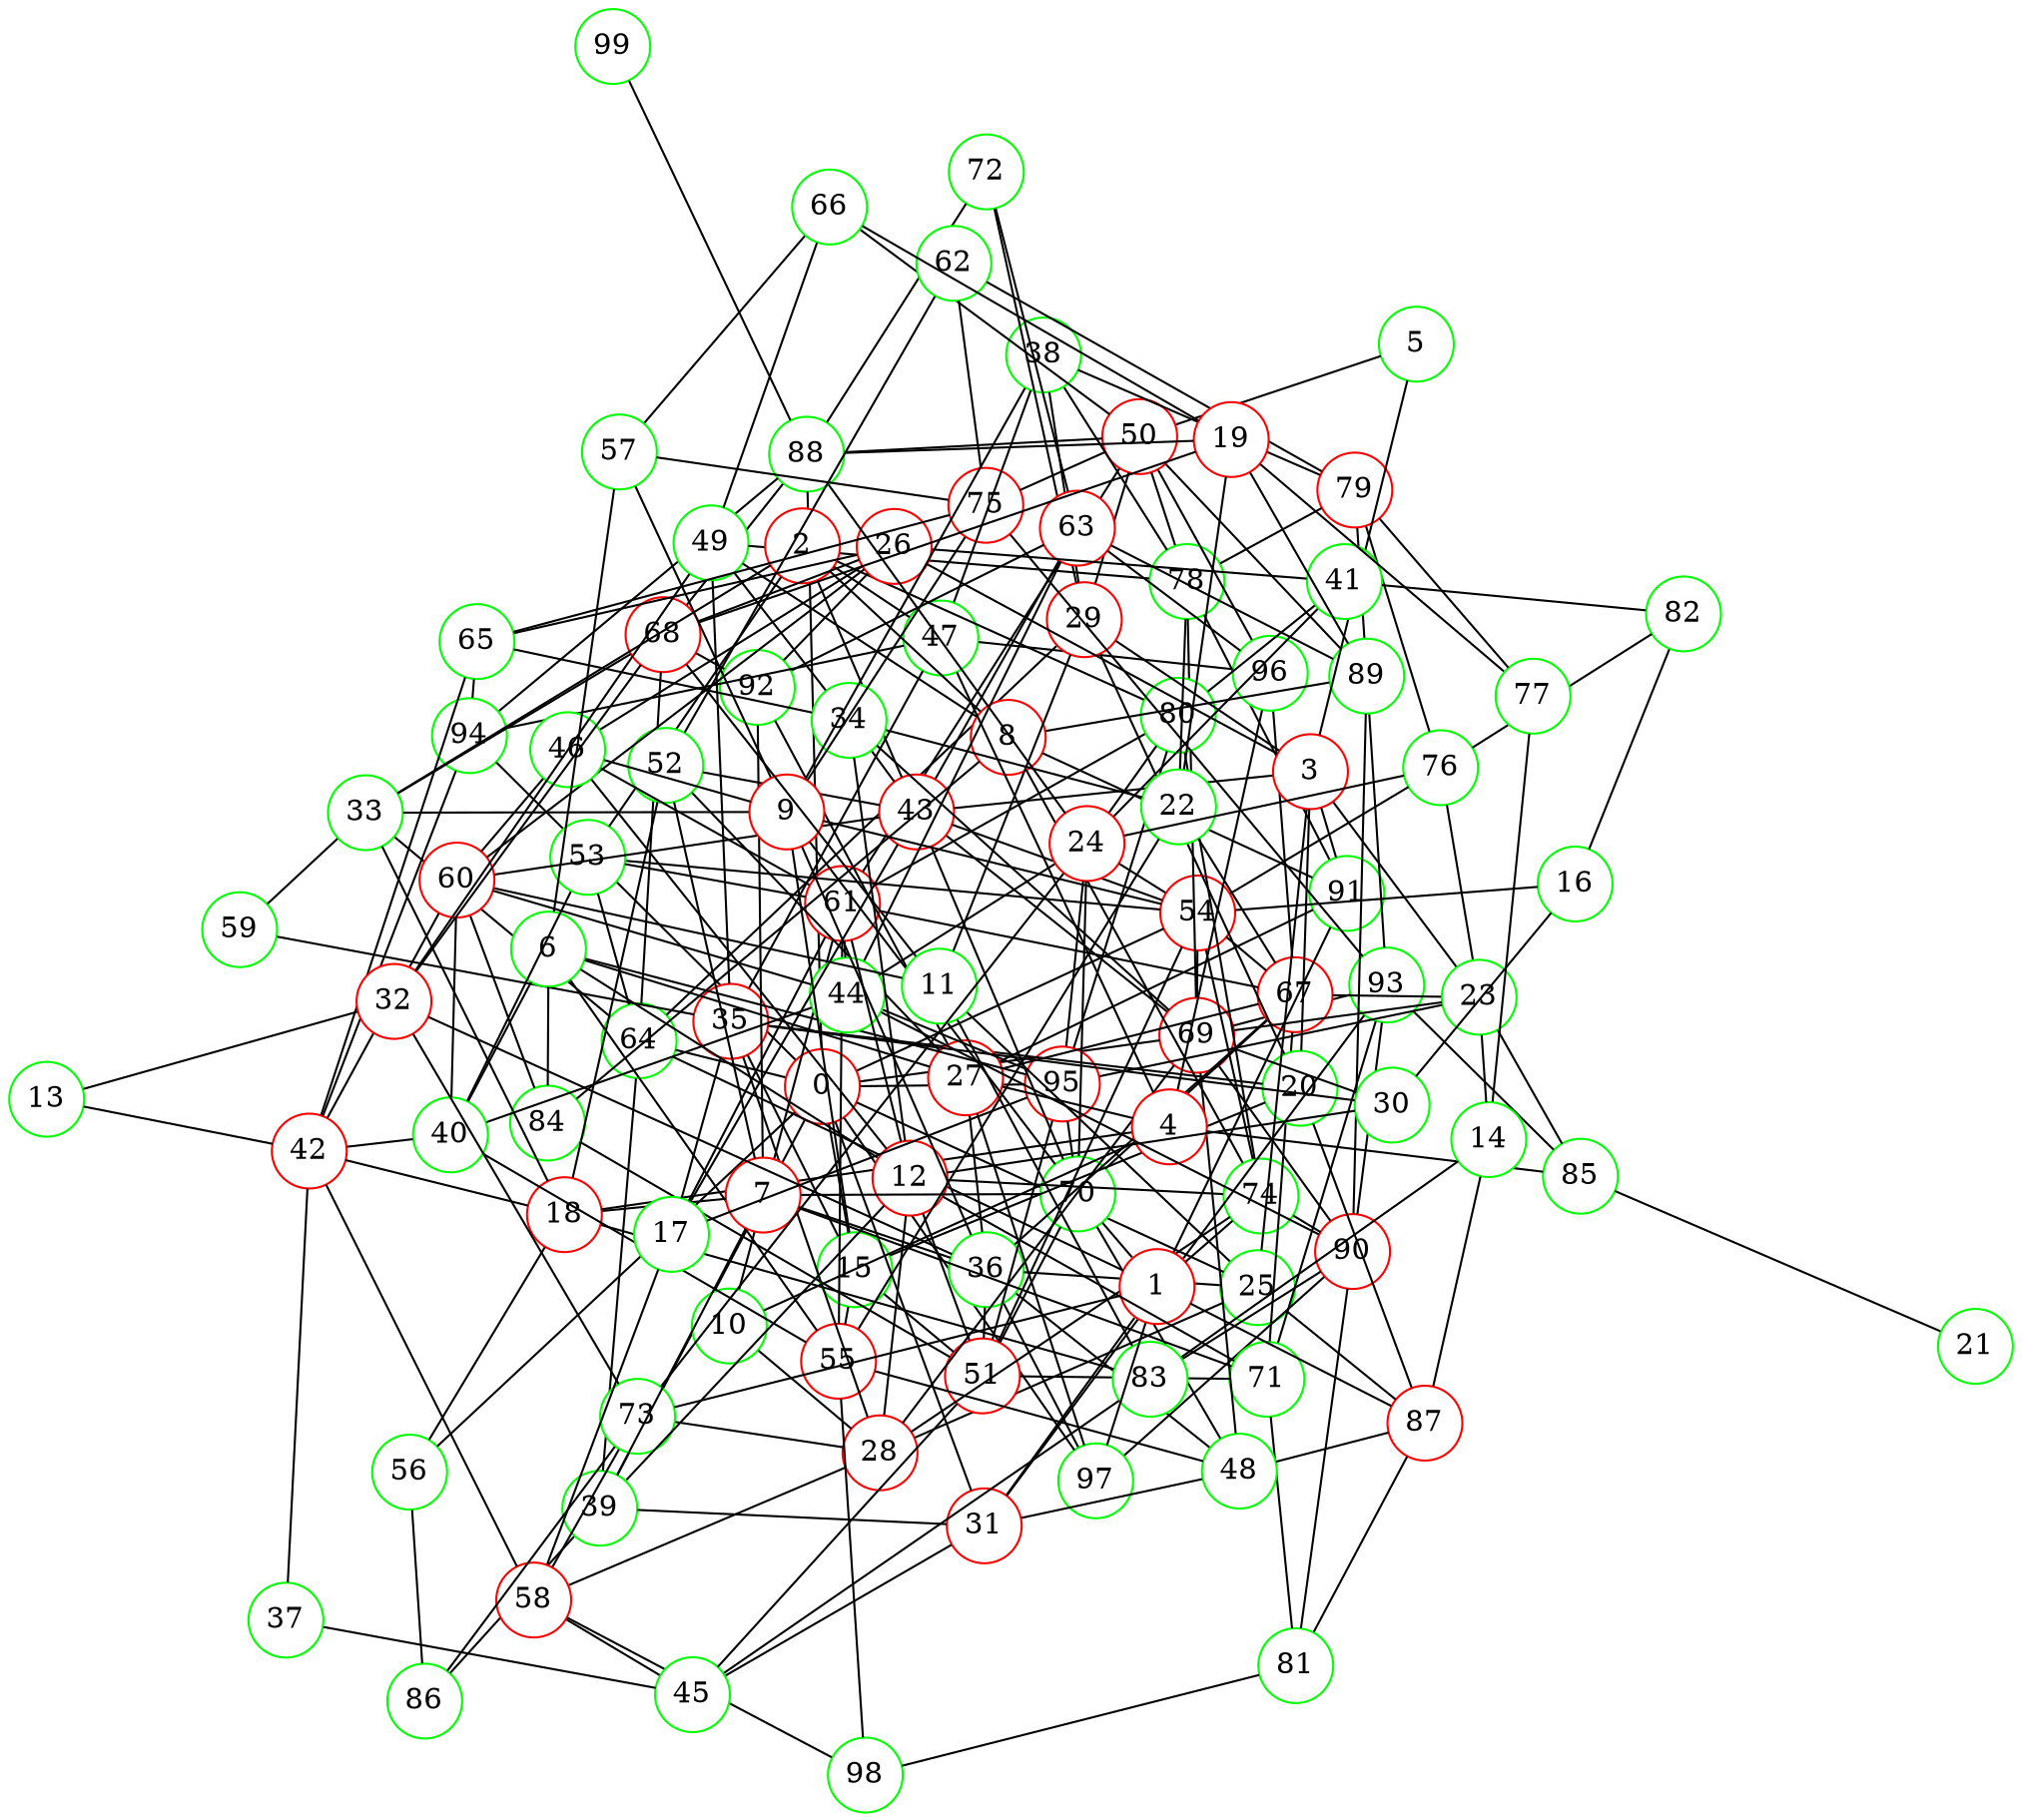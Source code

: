 graph {
graph ["layout"="fdp"]
node ["style"="filled","fillcolor"="white","fixedsize"="true","shape"="circle"]
"0" ["color"="red"]
"64" ["color"="green"]
"68" ["color"="red"]
"88" ["color"="green"]
"99" ["color"="green"]
"94" ["color"="green"]
"92" ["color"="green"]
"97" ["color"="green"]
"69" ["color"="red"]
"90" ["color"="red"]
"93" ["color"="green"]
"78" ["color"="green"]
"91" ["color"="green"]
"79" ["color"="red"]
"54" ["color"="red"]
"67" ["color"="red"]
"96" ["color"="green"]
"70" ["color"="green"]
"95" ["color"="red"]
"71" ["color"="green"]
"81" ["color"="green"]
"98" ["color"="green"]
"87" ["color"="red"]
"74" ["color"="green"]
"80" ["color"="green"]
"76" ["color"="green"]
"82" ["color"="green"]
"39" ["color"="green"]
"86" ["color"="green"]
"56" ["color"="green"]
"25" ["color"="green"]
"36" ["color"="green"]
"48" ["color"="green"]
"55" ["color"="red"]
"61" ["color"="red"]
"51" ["color"="red"]
"84" ["color"="green"]
"28" ["color"="red"]
"35" ["color"="red"]
"49" ["color"="green"]
"66" ["color"="green"]
"59" ["color"="green"]
"47" ["color"="green"]
"73" ["color"="green"]
"58" ["color"="red"]
"15" ["color"="green"]
"20" ["color"="green"]
"29" ["color"="red"]
"50" ["color"="red"]
"89" ["color"="green"]
"75" ["color"="red"]
"38" ["color"="green"]
"72" ["color"="green"]
"31" ["color"="red"]
"45" ["color"="green"]
"83" ["color"="green"]
"1" ["color"="red"]
"2" ["color"="red"]
"33" ["color"="green"]
"53" ["color"="green"]
"8" ["color"="red"]
"43" ["color"="red"]
"52" ["color"="green"]
"62" ["color"="green"]
"60" ["color"="red"]
"63" ["color"="red"]
"3" ["color"="red"]
"5" ["color"="green"]
"23" ["color"="green"]
"85" ["color"="green"]
"26" ["color"="red"]
"65" ["color"="green"]
"41" ["color"="green"]
"46" ["color"="green"]
"4" ["color"="red"]
"18" ["color"="red"]
"42" ["color"="red"]
"10" ["color"="green"]
"27" ["color"="red"]
"6" ["color"="green"]
"40" ["color"="green"]
"44" ["color"="green"]
"57" ["color"="green"]
"12" ["color"="red"]
"34" ["color"="green"]
"30" ["color"="green"]
"7" ["color"="red"]
"9" ["color"="red"]
"11" ["color"="green"]
"13" ["color"="green"]
"32" ["color"="red"]
"14" ["color"="green"]
"77" ["color"="green"]
"16" ["color"="green"]
"17" ["color"="green"]
"19" ["color"="red"]
"22" ["color"="green"]
"21" ["color"="green"]
"24" ["color"="red"]
"37" ["color"="green"]
"0" -- "64"
"0" -- "97"
"0" -- "69"
"0" -- "54"
"0" -- "39"
"0" -- "56"
"0" -- "88"
"0" -- "25"
"0" -- "94"
"0" -- "15"
"0" -- "31"
"0" -- "95"
"64" -- "68"
"68" -- "88"
"68" -- "92"
"88" -- "99"
"88" -- "94"
"69" -- "90"
"69" -- "93"
"69" -- "78"
"90" -- "97"
"90" -- "93"
"78" -- "91"
"78" -- "79"
"79" -- "93"
"54" -- "67"
"54" -- "69"
"54" -- "74"
"54" -- "76"
"67" -- "96"
"67" -- "70"
"67" -- "71"
"70" -- "95"
"71" -- "81"
"71" -- "93"
"81" -- "98"
"81" -- "87"
"81" -- "90"
"74" -- "80"
"74" -- "90"
"80" -- "95"
"76" -- "82"
"76" -- "79"
"39" -- "64"
"39" -- "86"
"56" -- "86"
"25" -- "36"
"25" -- "87"
"25" -- "28"
"36" -- "48"
"36" -- "97"
"36" -- "51"
"36" -- "67"
"48" -- "69"
"48" -- "70"
"48" -- "55"
"48" -- "87"
"55" -- "98"
"55" -- "61"
"61" -- "80"
"61" -- "67"
"51" -- "84"
"51" -- "54"
"51" -- "70"
"51" -- "71"
"51" -- "95"
"28" -- "35"
"28" -- "69"
"28" -- "73"
"28" -- "58"
"28" -- "74"
"35" -- "49"
"35" -- "59"
"35" -- "47"
"49" -- "66"
"49" -- "78"
"47" -- "96"
"47" -- "94"
"73" -- "86"
"58" -- "98"
"58" -- "73"
"15" -- "35"
"15" -- "51"
"15" -- "20"
"15" -- "55"
"20" -- "35"
"20" -- "87"
"20" -- "29"
"29" -- "64"
"29" -- "50"
"29" -- "38"
"29" -- "72"
"50" -- "96"
"50" -- "66"
"50" -- "88"
"50" -- "89"
"50" -- "75"
"50" -- "61"
"50" -- "78"
"89" -- "90"
"75" -- "93"
"38" -- "78"
"38" -- "47"
"38" -- "79"
"72" -- "88"
"31" -- "48"
"31" -- "39"
"31" -- "45"
"31" -- "93"
"45" -- "51"
"45" -- "83"
"45" -- "58"
"83" -- "90"
"1" -- "64"
"1" -- "97"
"1" -- "70"
"1" -- "87"
"1" -- "73"
"1" -- "74"
"1" -- "91"
"1" -- "31"
"2" -- "80"
"2" -- "33"
"2" -- "53"
"2" -- "8"
"2" -- "43"
"2" -- "47"
"33" -- "64"
"33" -- "68"
"33" -- "59"
"53" -- "64"
"53" -- "54"
"53" -- "61"
"8" -- "49"
"8" -- "84"
"8" -- "89"
"8" -- "74"
"8" -- "91"
"43" -- "52"
"43" -- "69"
"43" -- "54"
"43" -- "70"
"43" -- "60"
"43" -- "63"
"52" -- "62"
"62" -- "75"
"62" -- "79"
"60" -- "84"
"63" -- "96"
"63" -- "72"
"63" -- "89"
"63" -- "92"
"3" -- "20"
"3" -- "5"
"3" -- "23"
"3" -- "25"
"3" -- "26"
"3" -- "43"
"3" -- "91"
"3" -- "29"
"5" -- "50"
"23" -- "67"
"23" -- "69"
"23" -- "85"
"23" -- "76"
"23" -- "95"
"85" -- "93"
"26" -- "65"
"26" -- "68"
"26" -- "41"
"26" -- "60"
"26" -- "92"
"26" -- "46"
"65" -- "75"
"65" -- "94"
"41" -- "80"
"41" -- "82"
"46" -- "60"
"46" -- "61"
"4" -- "96"
"4" -- "18"
"4" -- "85"
"4" -- "10"
"4" -- "27"
"4" -- "47"
"18" -- "33"
"18" -- "83"
"18" -- "52"
"18" -- "56"
"18" -- "42"
"42" -- "65"
"42" -- "58"
"42" -- "60"
"42" -- "94"
"10" -- "28"
"10" -- "61"
"27" -- "97"
"27" -- "67"
"27" -- "36"
"27" -- "52"
"27" -- "91"
"27" -- "92"
"6" -- "84"
"6" -- "55"
"6" -- "40"
"6" -- "57"
"6" -- "27"
"6" -- "12"
"6" -- "95"
"40" -- "53"
"40" -- "55"
"40" -- "42"
"40" -- "44"
"40" -- "60"
"44" -- "90"
"44" -- "60"
"44" -- "61"
"44" -- "63"
"44" -- "95"
"57" -- "66"
"57" -- "75"
"12" -- "34"
"12" -- "51"
"12" -- "39"
"12" -- "71"
"12" -- "74"
"12" -- "28"
"12" -- "61"
"12" -- "30"
"12" -- "46"
"34" -- "49"
"34" -- "65"
"34" -- "69"
"34" -- "43"
"30" -- "35"
"30" -- "69"
"7" -- "18"
"7" -- "36"
"7" -- "52"
"7" -- "70"
"7" -- "39"
"7" -- "71"
"7" -- "92"
"9" -- "33"
"9" -- "36"
"9" -- "38"
"9" -- "54"
"9" -- "70"
"9" -- "57"
"9" -- "75"
"9" -- "46"
"9" -- "15"
"11" -- "83"
"11" -- "68"
"11" -- "25"
"11" -- "60"
"11" -- "29"
"13" -- "32"
"13" -- "42"
"32" -- "49"
"32" -- "36"
"32" -- "68"
"32" -- "73"
"14" -- "83"
"14" -- "23"
"14" -- "87"
"14" -- "77"
"77" -- "79"
"16" -- "82"
"16" -- "54"
"16" -- "30"
"17" -- "35"
"17" -- "58"
"17" -- "43"
"17" -- "61"
"17" -- "95"
"19" -- "66"
"19" -- "68"
"19" -- "22"
"19" -- "88"
"19" -- "89"
"19" -- "77"
"22" -- "34"
"22" -- "67"
"22" -- "55"
"22" -- "78"
"21" -- "85"
"24" -- "80"
"24" -- "54"
"24" -- "70"
"24" -- "88"
"24" -- "41"
"24" -- "73"
"24" -- "44"
"24" -- "76"
"24" -- "95"
"37" -- "42"
"37" -- "45"
}